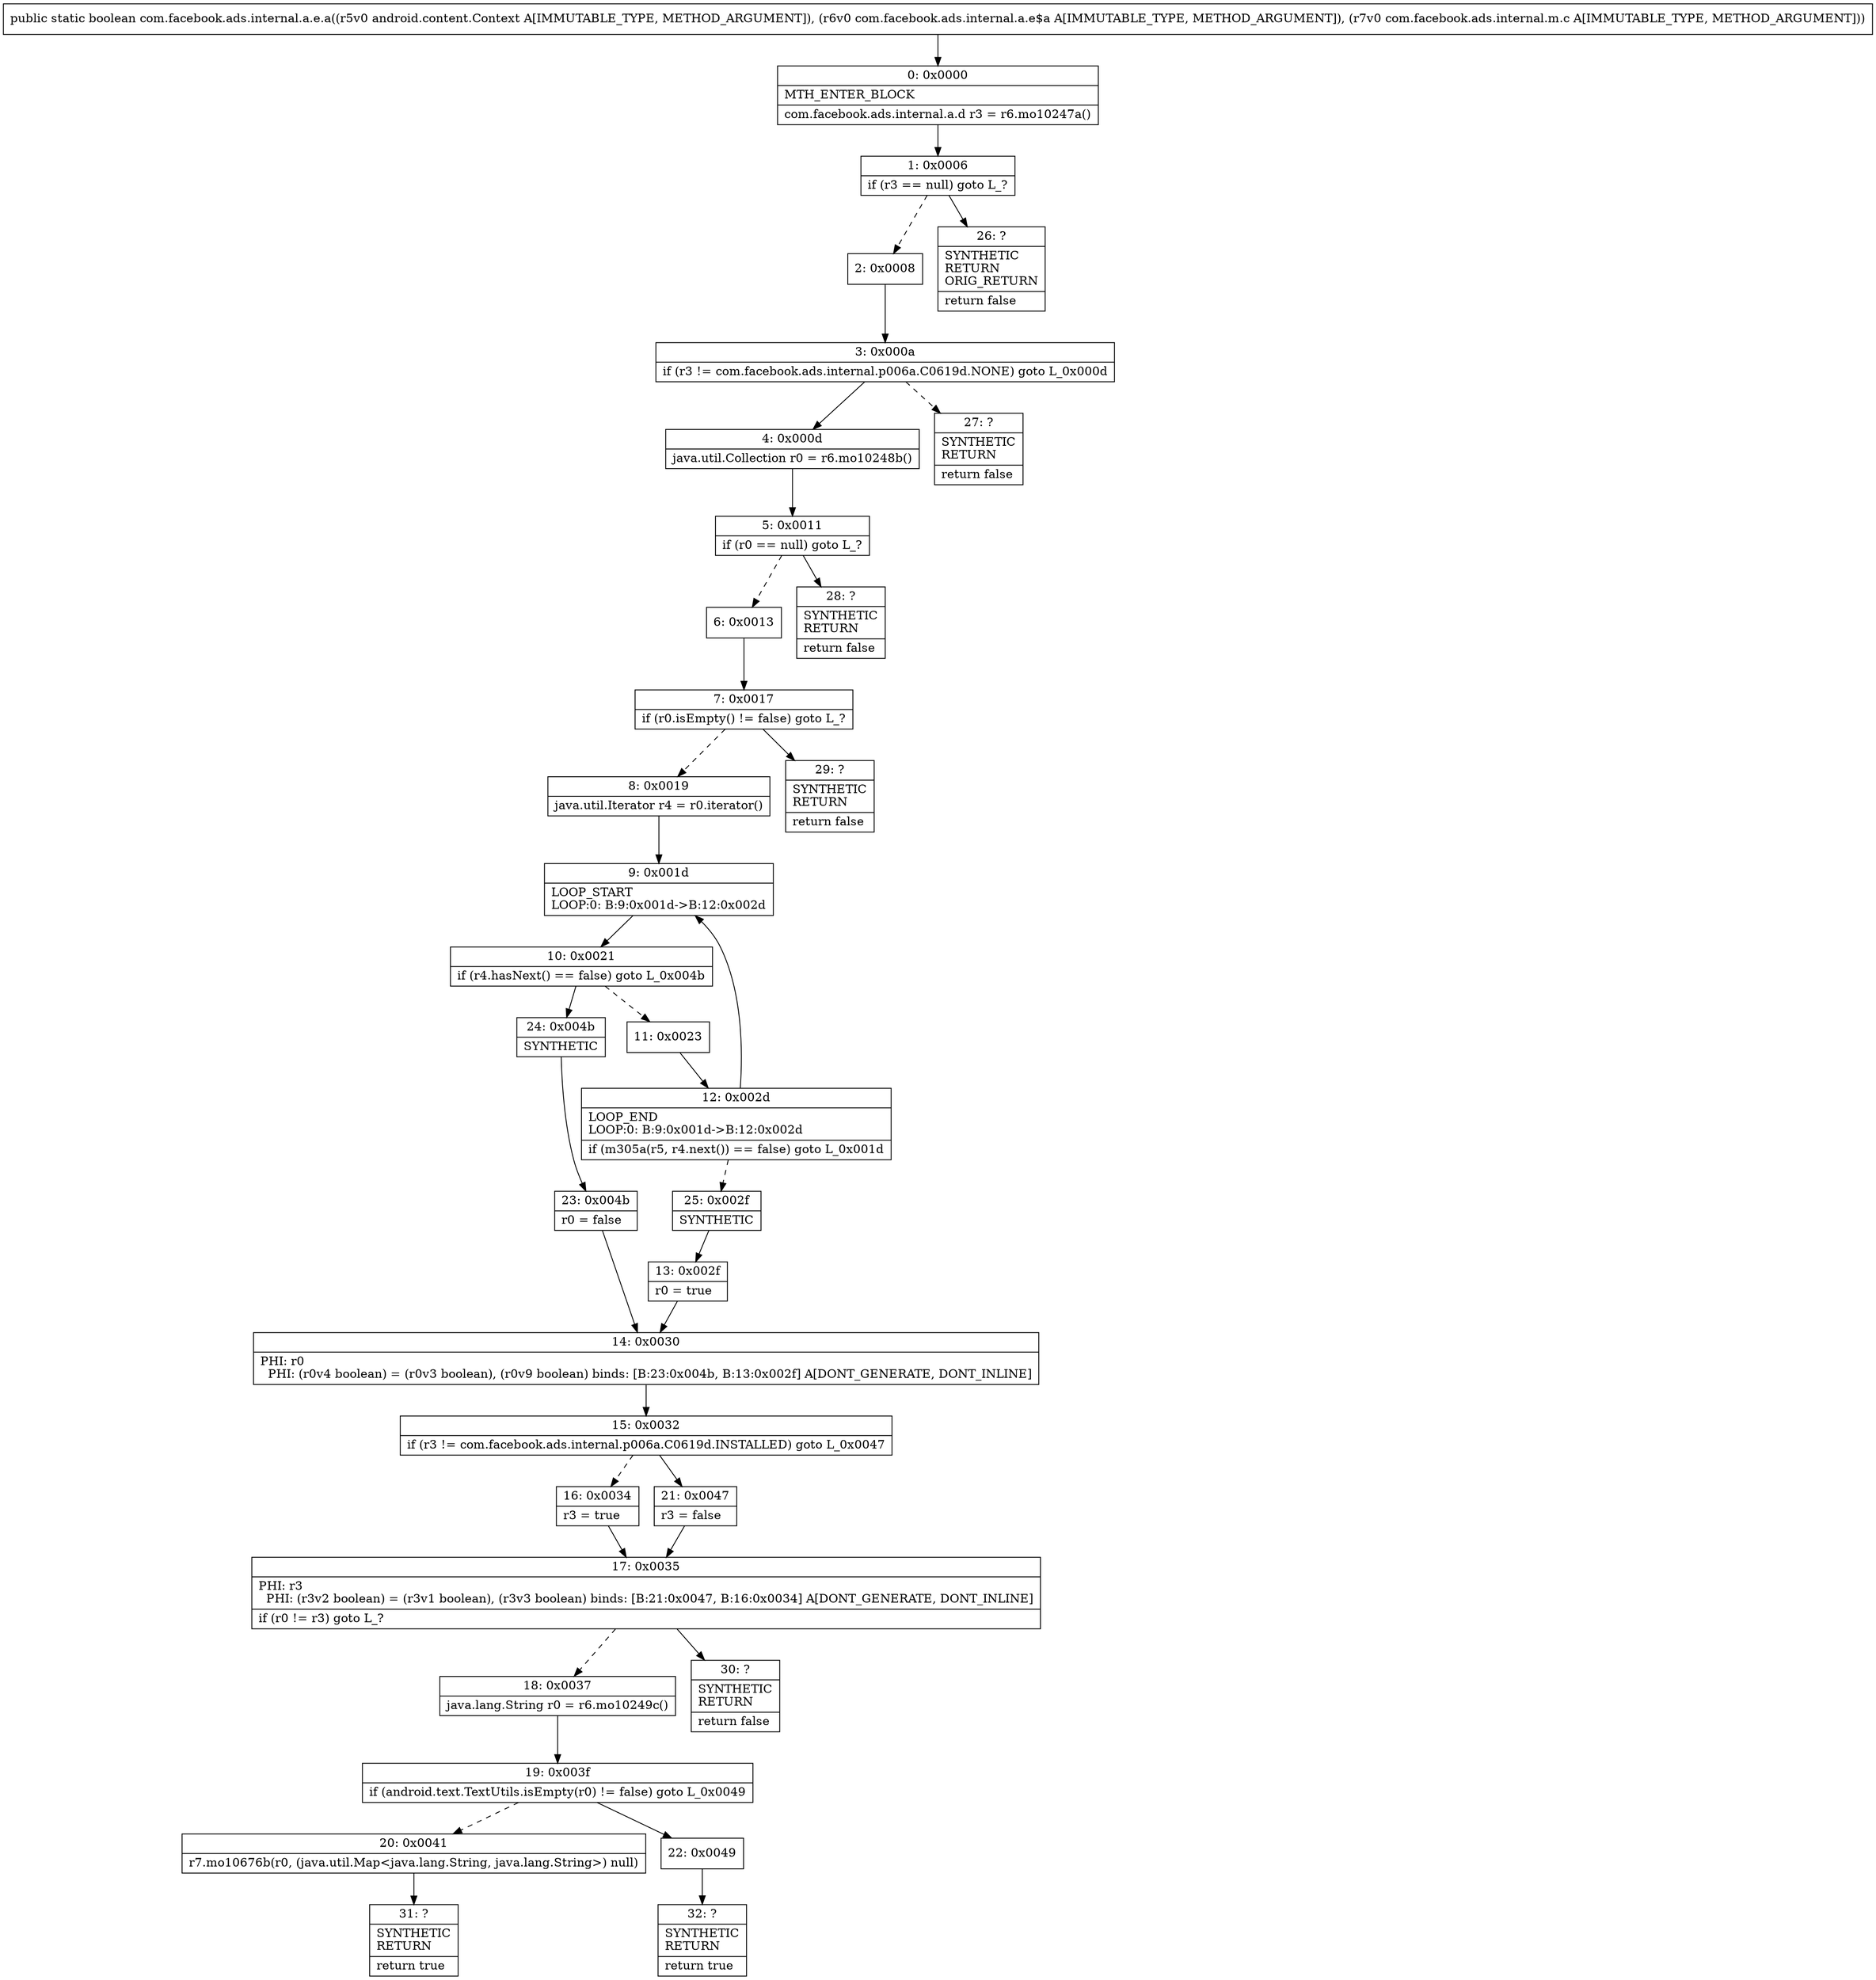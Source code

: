digraph "CFG forcom.facebook.ads.internal.a.e.a(Landroid\/content\/Context;Lcom\/facebook\/ads\/internal\/a\/e$a;Lcom\/facebook\/ads\/internal\/m\/c;)Z" {
Node_0 [shape=record,label="{0\:\ 0x0000|MTH_ENTER_BLOCK\l|com.facebook.ads.internal.a.d r3 = r6.mo10247a()\l}"];
Node_1 [shape=record,label="{1\:\ 0x0006|if (r3 == null) goto L_?\l}"];
Node_2 [shape=record,label="{2\:\ 0x0008}"];
Node_3 [shape=record,label="{3\:\ 0x000a|if (r3 != com.facebook.ads.internal.p006a.C0619d.NONE) goto L_0x000d\l}"];
Node_4 [shape=record,label="{4\:\ 0x000d|java.util.Collection r0 = r6.mo10248b()\l}"];
Node_5 [shape=record,label="{5\:\ 0x0011|if (r0 == null) goto L_?\l}"];
Node_6 [shape=record,label="{6\:\ 0x0013}"];
Node_7 [shape=record,label="{7\:\ 0x0017|if (r0.isEmpty() != false) goto L_?\l}"];
Node_8 [shape=record,label="{8\:\ 0x0019|java.util.Iterator r4 = r0.iterator()\l}"];
Node_9 [shape=record,label="{9\:\ 0x001d|LOOP_START\lLOOP:0: B:9:0x001d\-\>B:12:0x002d\l}"];
Node_10 [shape=record,label="{10\:\ 0x0021|if (r4.hasNext() == false) goto L_0x004b\l}"];
Node_11 [shape=record,label="{11\:\ 0x0023}"];
Node_12 [shape=record,label="{12\:\ 0x002d|LOOP_END\lLOOP:0: B:9:0x001d\-\>B:12:0x002d\l|if (m305a(r5, r4.next()) == false) goto L_0x001d\l}"];
Node_13 [shape=record,label="{13\:\ 0x002f|r0 = true\l}"];
Node_14 [shape=record,label="{14\:\ 0x0030|PHI: r0 \l  PHI: (r0v4 boolean) = (r0v3 boolean), (r0v9 boolean) binds: [B:23:0x004b, B:13:0x002f] A[DONT_GENERATE, DONT_INLINE]\l}"];
Node_15 [shape=record,label="{15\:\ 0x0032|if (r3 != com.facebook.ads.internal.p006a.C0619d.INSTALLED) goto L_0x0047\l}"];
Node_16 [shape=record,label="{16\:\ 0x0034|r3 = true\l}"];
Node_17 [shape=record,label="{17\:\ 0x0035|PHI: r3 \l  PHI: (r3v2 boolean) = (r3v1 boolean), (r3v3 boolean) binds: [B:21:0x0047, B:16:0x0034] A[DONT_GENERATE, DONT_INLINE]\l|if (r0 != r3) goto L_?\l}"];
Node_18 [shape=record,label="{18\:\ 0x0037|java.lang.String r0 = r6.mo10249c()\l}"];
Node_19 [shape=record,label="{19\:\ 0x003f|if (android.text.TextUtils.isEmpty(r0) != false) goto L_0x0049\l}"];
Node_20 [shape=record,label="{20\:\ 0x0041|r7.mo10676b(r0, (java.util.Map\<java.lang.String, java.lang.String\>) null)\l}"];
Node_21 [shape=record,label="{21\:\ 0x0047|r3 = false\l}"];
Node_22 [shape=record,label="{22\:\ 0x0049}"];
Node_23 [shape=record,label="{23\:\ 0x004b|r0 = false\l}"];
Node_24 [shape=record,label="{24\:\ 0x004b|SYNTHETIC\l}"];
Node_25 [shape=record,label="{25\:\ 0x002f|SYNTHETIC\l}"];
Node_26 [shape=record,label="{26\:\ ?|SYNTHETIC\lRETURN\lORIG_RETURN\l|return false\l}"];
Node_27 [shape=record,label="{27\:\ ?|SYNTHETIC\lRETURN\l|return false\l}"];
Node_28 [shape=record,label="{28\:\ ?|SYNTHETIC\lRETURN\l|return false\l}"];
Node_29 [shape=record,label="{29\:\ ?|SYNTHETIC\lRETURN\l|return false\l}"];
Node_30 [shape=record,label="{30\:\ ?|SYNTHETIC\lRETURN\l|return false\l}"];
Node_31 [shape=record,label="{31\:\ ?|SYNTHETIC\lRETURN\l|return true\l}"];
Node_32 [shape=record,label="{32\:\ ?|SYNTHETIC\lRETURN\l|return true\l}"];
MethodNode[shape=record,label="{public static boolean com.facebook.ads.internal.a.e.a((r5v0 android.content.Context A[IMMUTABLE_TYPE, METHOD_ARGUMENT]), (r6v0 com.facebook.ads.internal.a.e$a A[IMMUTABLE_TYPE, METHOD_ARGUMENT]), (r7v0 com.facebook.ads.internal.m.c A[IMMUTABLE_TYPE, METHOD_ARGUMENT])) }"];
MethodNode -> Node_0;
Node_0 -> Node_1;
Node_1 -> Node_2[style=dashed];
Node_1 -> Node_26;
Node_2 -> Node_3;
Node_3 -> Node_4;
Node_3 -> Node_27[style=dashed];
Node_4 -> Node_5;
Node_5 -> Node_6[style=dashed];
Node_5 -> Node_28;
Node_6 -> Node_7;
Node_7 -> Node_8[style=dashed];
Node_7 -> Node_29;
Node_8 -> Node_9;
Node_9 -> Node_10;
Node_10 -> Node_11[style=dashed];
Node_10 -> Node_24;
Node_11 -> Node_12;
Node_12 -> Node_9;
Node_12 -> Node_25[style=dashed];
Node_13 -> Node_14;
Node_14 -> Node_15;
Node_15 -> Node_16[style=dashed];
Node_15 -> Node_21;
Node_16 -> Node_17;
Node_17 -> Node_18[style=dashed];
Node_17 -> Node_30;
Node_18 -> Node_19;
Node_19 -> Node_20[style=dashed];
Node_19 -> Node_22;
Node_20 -> Node_31;
Node_21 -> Node_17;
Node_22 -> Node_32;
Node_23 -> Node_14;
Node_24 -> Node_23;
Node_25 -> Node_13;
}

